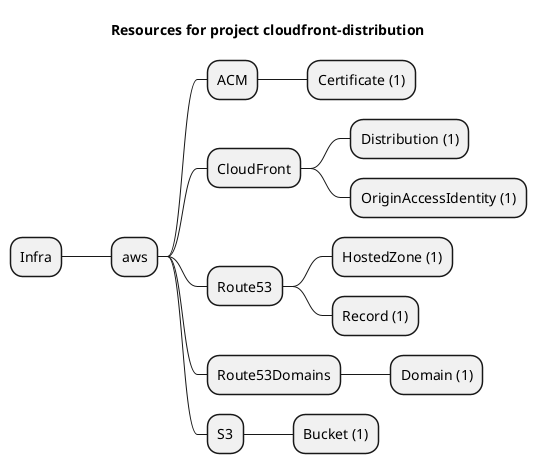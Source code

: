 @startmindmap
title Resources for project cloudfront-distribution
skinparam monochrome true
+ Infra
++ aws
+++ ACM
++++ Certificate (1)
+++ CloudFront
++++ Distribution (1)
++++ OriginAccessIdentity (1)
+++ Route53
++++ HostedZone (1)
++++ Record (1)
+++ Route53Domains
++++ Domain (1)
+++ S3
++++ Bucket (1)
@endmindmap